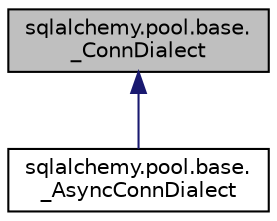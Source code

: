 digraph "sqlalchemy.pool.base._ConnDialect"
{
 // LATEX_PDF_SIZE
  edge [fontname="Helvetica",fontsize="10",labelfontname="Helvetica",labelfontsize="10"];
  node [fontname="Helvetica",fontsize="10",shape=record];
  Node1 [label="sqlalchemy.pool.base.\l_ConnDialect",height=0.2,width=0.4,color="black", fillcolor="grey75", style="filled", fontcolor="black",tooltip=" "];
  Node1 -> Node2 [dir="back",color="midnightblue",fontsize="10",style="solid",fontname="Helvetica"];
  Node2 [label="sqlalchemy.pool.base.\l_AsyncConnDialect",height=0.2,width=0.4,color="black", fillcolor="white", style="filled",URL="$classsqlalchemy_1_1pool_1_1base_1_1__AsyncConnDialect.html",tooltip=" "];
}

